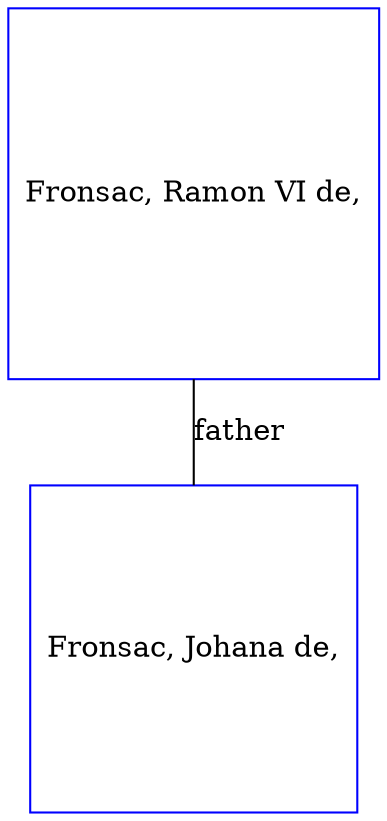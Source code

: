 digraph D {
    edge [dir=none];    node [shape=box];    "004941"   [label="Fronsac, Ramon VI de,", shape=box, regular=1, color="blue"] ;
"004940"   [label="Fronsac, Johana de,", shape=box, regular=1, color="blue"] ;
004941->004940 [label="father",arrowsize=0.0]; 
}